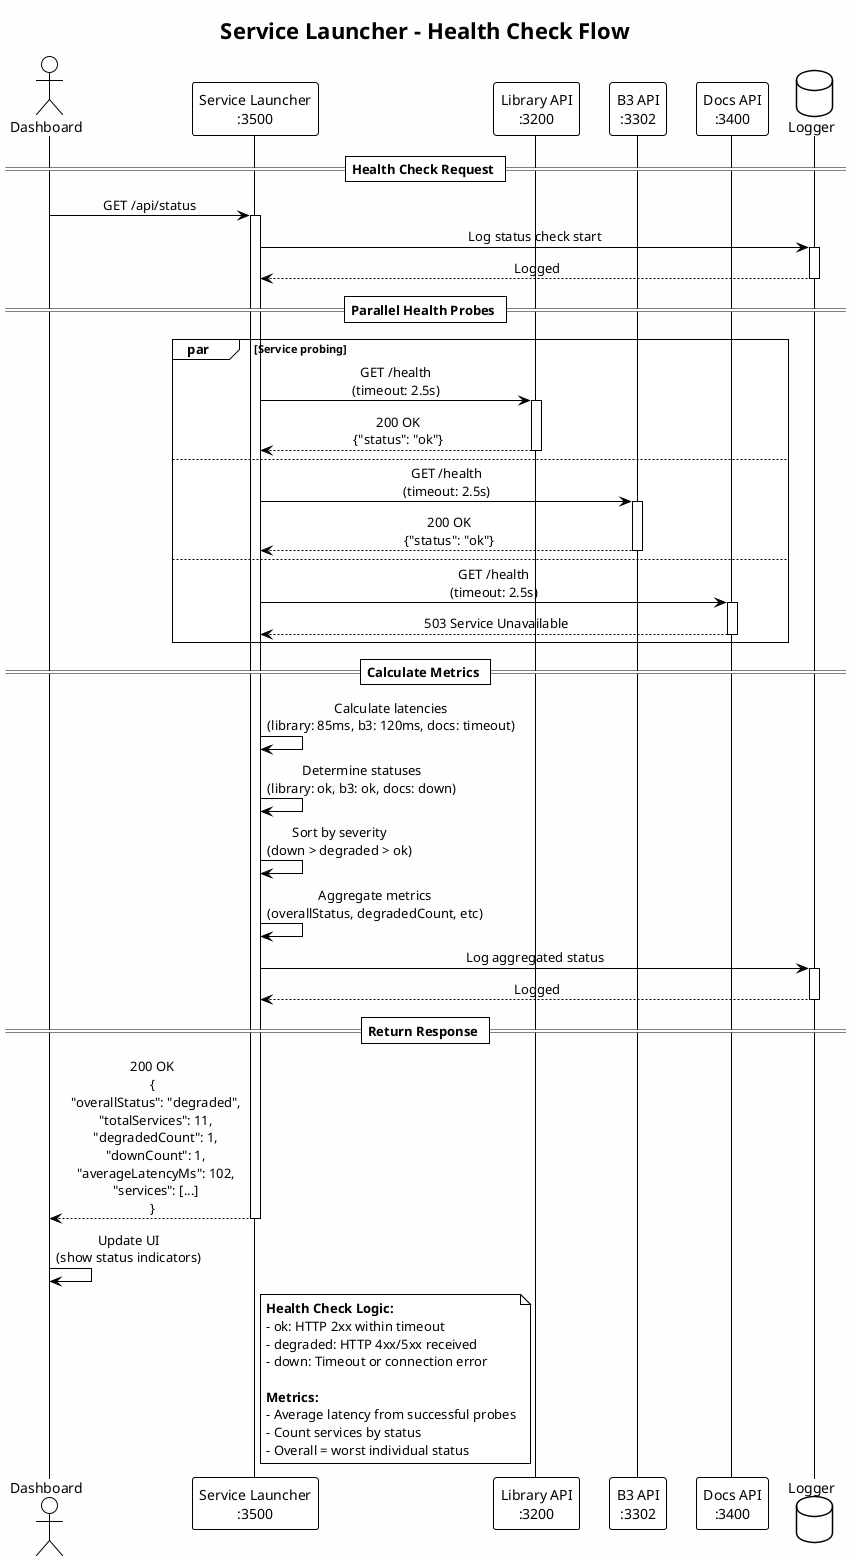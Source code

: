 @startuml Service Launcher - Health Check Flow
!theme plain
skinparam backgroundColor #FEFEFE
skinparam sequenceMessageAlign center

title Service Launcher - Health Check Flow

actor Dashboard as dash
participant "Service Launcher\n:3500" as launcher
participant "Library API\n:3200" as library
participant "B3 API\n:3302" as b3
participant "Docs API\n:3400" as docs
database Logger as log

== Health Check Request ==

dash -> launcher: GET /api/status
activate launcher

launcher -> log: Log status check start
activate log
log --> launcher: Logged
deactivate log

== Parallel Health Probes ==

par Service probing
    launcher -> library: GET /health\n(timeout: 2.5s)
    activate library
    library --> launcher: 200 OK\n{"status": "ok"}
    deactivate library
else
    launcher -> b3: GET /health\n(timeout: 2.5s)
    activate b3
    b3 --> launcher: 200 OK\n{"status": "ok"}
    deactivate b3
else
    launcher -> docs: GET /health\n(timeout: 2.5s)
    activate docs
    docs --> launcher: 503 Service Unavailable
    deactivate docs
end

== Calculate Metrics ==

launcher -> launcher: Calculate latencies\n(library: 85ms, b3: 120ms, docs: timeout)
launcher -> launcher: Determine statuses\n(library: ok, b3: ok, docs: down)
launcher -> launcher: Sort by severity\n(down > degraded > ok)
launcher -> launcher: Aggregate metrics\n(overallStatus, degradedCount, etc)

launcher -> log: Log aggregated status
activate log
log --> launcher: Logged
deactivate log

== Return Response ==

launcher --> dash: 200 OK\n{\n  "overallStatus": "degraded",\n  "totalServices": 11,\n  "degradedCount": 1,\n  "downCount": 1,\n  "averageLatencyMs": 102,\n  "services": [...]\n}
deactivate launcher

dash -> dash: Update UI\n(show status indicators)

note right of launcher
**Health Check Logic:**
- ok: HTTP 2xx within timeout
- degraded: HTTP 4xx/5xx received
- down: Timeout or connection error

**Metrics:**
- Average latency from successful probes
- Count services by status
- Overall = worst individual status
end note

@enduml













